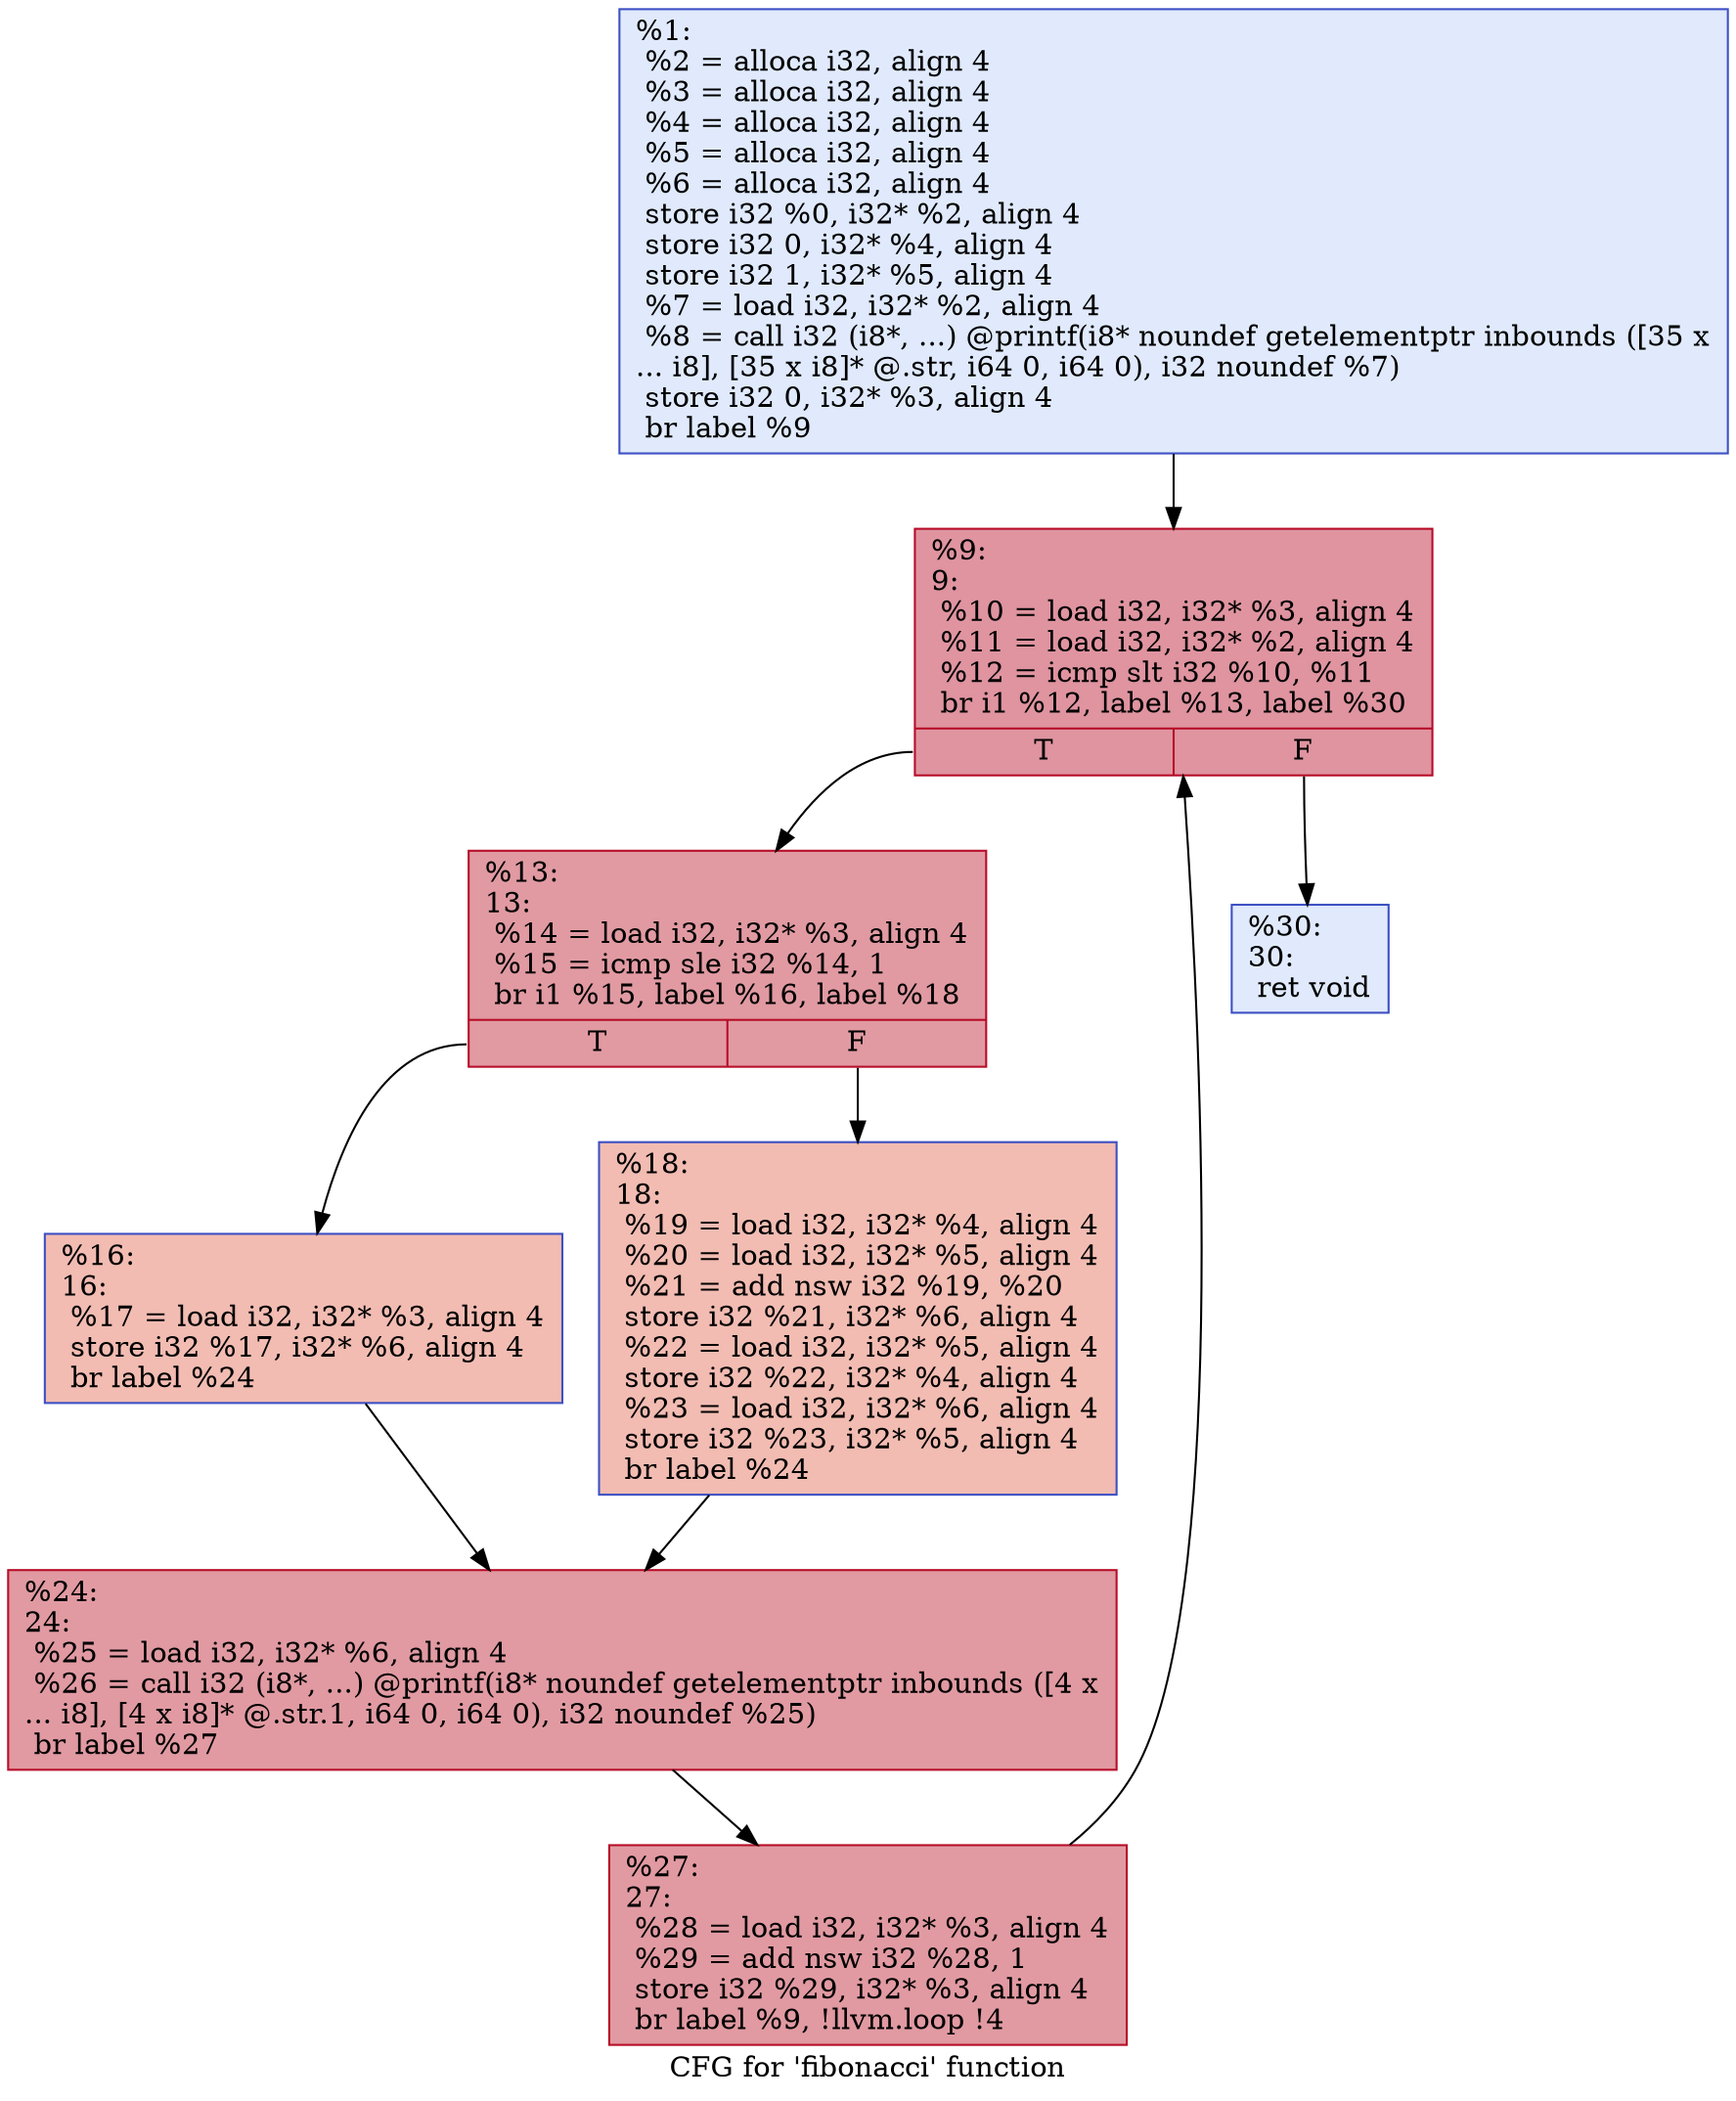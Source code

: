 digraph "CFG for 'fibonacci' function" {
	label="CFG for 'fibonacci' function";

	Node0x55f2dc67b120 [shape=record,color="#3d50c3ff", style=filled, fillcolor="#b9d0f970",label="{%1:\l  %2 = alloca i32, align 4\l  %3 = alloca i32, align 4\l  %4 = alloca i32, align 4\l  %5 = alloca i32, align 4\l  %6 = alloca i32, align 4\l  store i32 %0, i32* %2, align 4\l  store i32 0, i32* %4, align 4\l  store i32 1, i32* %5, align 4\l  %7 = load i32, i32* %2, align 4\l  %8 = call i32 (i8*, ...) @printf(i8* noundef getelementptr inbounds ([35 x\l... i8], [35 x i8]* @.str, i64 0, i64 0), i32 noundef %7)\l  store i32 0, i32* %3, align 4\l  br label %9\l}"];
	Node0x55f2dc67b120 -> Node0x55f2dc67b970;
	Node0x55f2dc67b970 [shape=record,color="#b70d28ff", style=filled, fillcolor="#b70d2870",label="{%9:\l9:                                                \l  %10 = load i32, i32* %3, align 4\l  %11 = load i32, i32* %2, align 4\l  %12 = icmp slt i32 %10, %11\l  br i1 %12, label %13, label %30\l|{<s0>T|<s1>F}}"];
	Node0x55f2dc67b970:s0 -> Node0x55f2dc67c190;
	Node0x55f2dc67b970:s1 -> Node0x55f2dc67c1e0;
	Node0x55f2dc67c190 [shape=record,color="#b70d28ff", style=filled, fillcolor="#bb1b2c70",label="{%13:\l13:                                               \l  %14 = load i32, i32* %3, align 4\l  %15 = icmp sle i32 %14, 1\l  br i1 %15, label %16, label %18\l|{<s0>T|<s1>F}}"];
	Node0x55f2dc67c190:s0 -> Node0x55f2dc67c420;
	Node0x55f2dc67c190:s1 -> Node0x55f2dc67c470;
	Node0x55f2dc67c420 [shape=record,color="#3d50c3ff", style=filled, fillcolor="#e1675170",label="{%16:\l16:                                               \l  %17 = load i32, i32* %3, align 4\l  store i32 %17, i32* %6, align 4\l  br label %24\l}"];
	Node0x55f2dc67c420 -> Node0x55f2dc67c620;
	Node0x55f2dc67c470 [shape=record,color="#3d50c3ff", style=filled, fillcolor="#e1675170",label="{%18:\l18:                                               \l  %19 = load i32, i32* %4, align 4\l  %20 = load i32, i32* %5, align 4\l  %21 = add nsw i32 %19, %20\l  store i32 %21, i32* %6, align 4\l  %22 = load i32, i32* %5, align 4\l  store i32 %22, i32* %4, align 4\l  %23 = load i32, i32* %6, align 4\l  store i32 %23, i32* %5, align 4\l  br label %24\l}"];
	Node0x55f2dc67c470 -> Node0x55f2dc67c620;
	Node0x55f2dc67c620 [shape=record,color="#b70d28ff", style=filled, fillcolor="#bb1b2c70",label="{%24:\l24:                                               \l  %25 = load i32, i32* %6, align 4\l  %26 = call i32 (i8*, ...) @printf(i8* noundef getelementptr inbounds ([4 x\l... i8], [4 x i8]* @.str.1, i64 0, i64 0), i32 noundef %25)\l  br label %27\l}"];
	Node0x55f2dc67c620 -> Node0x55f2dc67cd60;
	Node0x55f2dc67cd60 [shape=record,color="#b70d28ff", style=filled, fillcolor="#bb1b2c70",label="{%27:\l27:                                               \l  %28 = load i32, i32* %3, align 4\l  %29 = add nsw i32 %28, 1\l  store i32 %29, i32* %3, align 4\l  br label %9, !llvm.loop !4\l}"];
	Node0x55f2dc67cd60 -> Node0x55f2dc67b970;
	Node0x55f2dc67c1e0 [shape=record,color="#3d50c3ff", style=filled, fillcolor="#b9d0f970",label="{%30:\l30:                                               \l  ret void\l}"];
}
